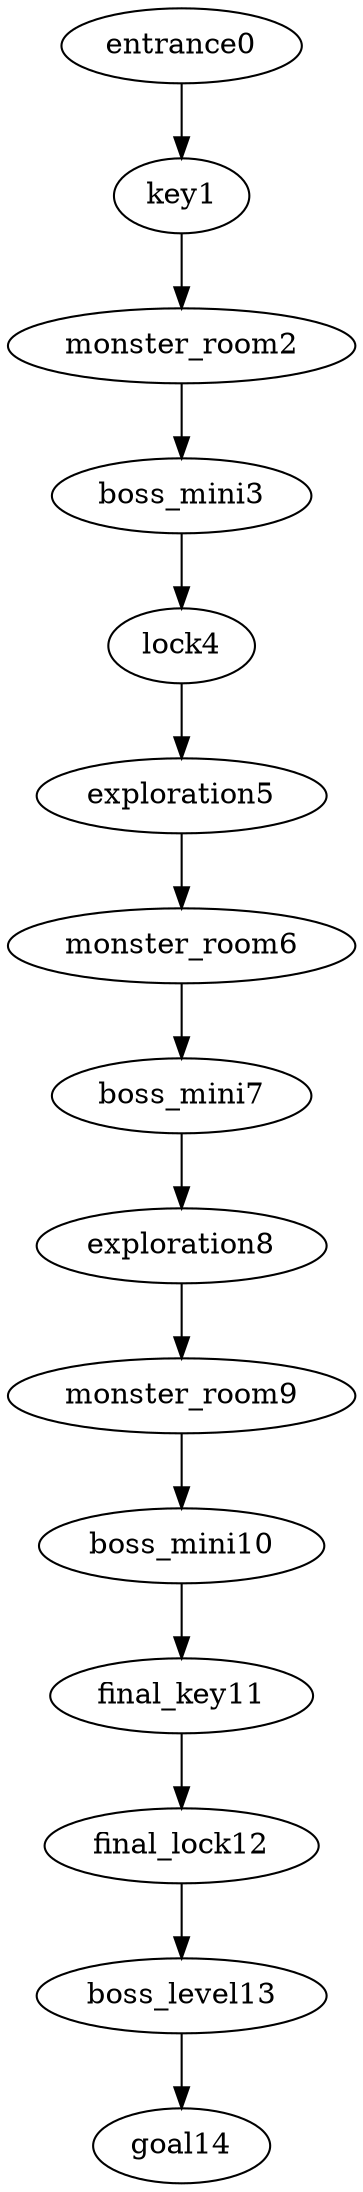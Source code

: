 digraph mission {
entrance0 -> key1
key1 -> monster_room2
monster_room2 -> boss_mini3
boss_mini3 -> lock4
lock4 -> exploration5
exploration5 -> monster_room6
monster_room6 -> boss_mini7
boss_mini7 -> exploration8
exploration8 -> monster_room9
monster_room9 -> boss_mini10
boss_mini10 -> final_key11
final_key11 -> final_lock12
final_lock12 -> boss_level13
boss_level13 -> goal14
}